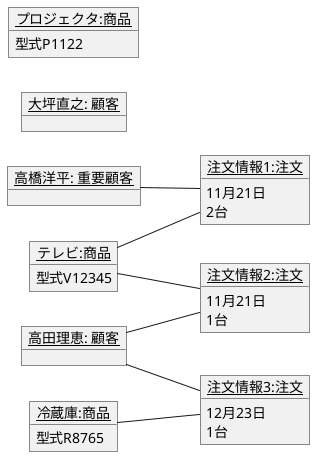 @startuml
left to right direction
object "<u>高橋洋平: 重要顧客</u>" as c1 {

}
object "<u>高田理恵: 顧客</u>" as c2 {

}
object "<u>大坪直之: 顧客</u>" as c3 {

}
object "<u>注文情報1:注文</u>" as tv1 {
    11月21日
    2台
}
object "<u>注文情報2:注文</u>" as re1 {
    11月21日
    1台
}
object "<u>注文情報3:注文</u>" as tv2 {
    12月23日
    1台
}
object "<u>テレビ:商品</u>" as p1 {
    型式V12345
}
object "<u>冷蔵庫:商品</u>" as p2 {
    型式R8765
}
object "<u>プロジェクタ:商品</u>" as p3 {
    型式P1122
}
c1 -- tv1
c2 -- re1
c2 -- tv2
p1 -- tv1
p1 -- re1
p2 -- tv2
@enduml